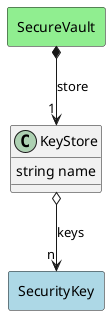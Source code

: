 @startuml

class "KeyStore" as Model {
 string name

 
}

rectangle "SecurityKey" as SecurityKey #lightblue {
}

Model o--> "n" SecurityKey : keys




    rectangle "SecureVault" as SecureVault #lightgreen {
    }
    
        SecureVault   *--> "1" Model : "store"
    

@enduml
